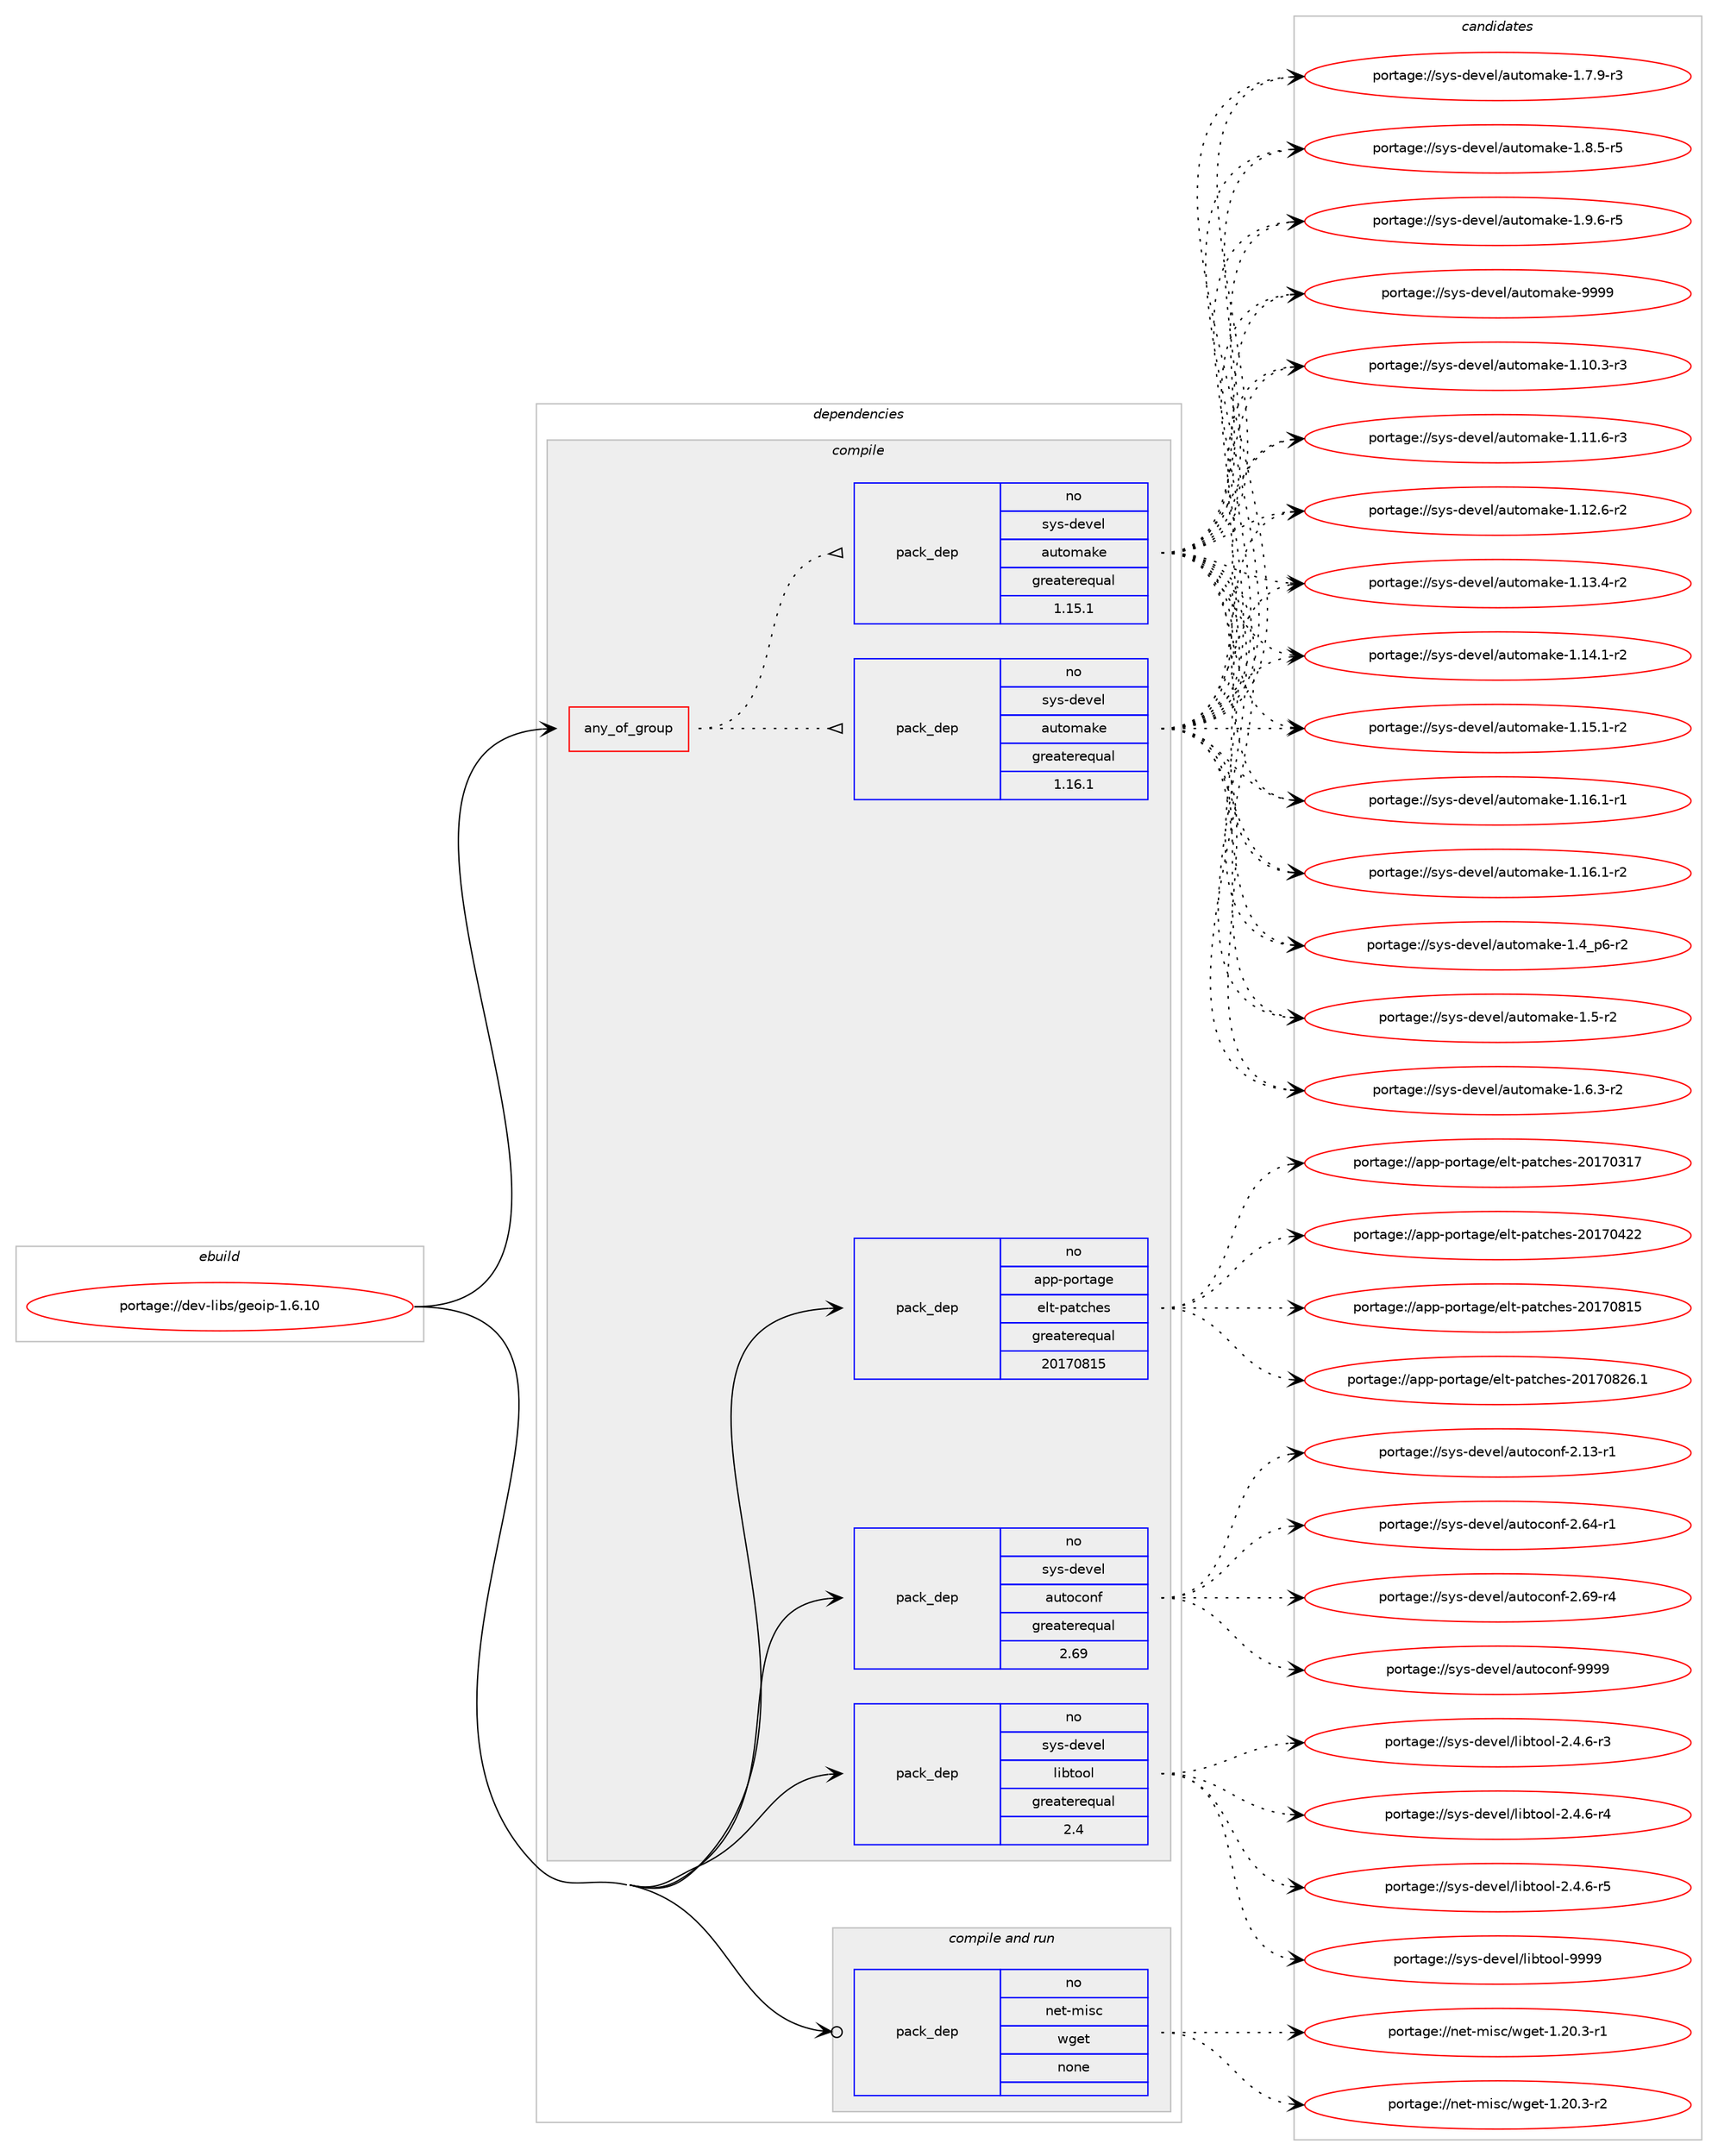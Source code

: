 digraph prolog {

# *************
# Graph options
# *************

newrank=true;
concentrate=true;
compound=true;
graph [rankdir=LR,fontname=Helvetica,fontsize=10,ranksep=1.5];#, ranksep=2.5, nodesep=0.2];
edge  [arrowhead=vee];
node  [fontname=Helvetica,fontsize=10];

# **********
# The ebuild
# **********

subgraph cluster_leftcol {
color=gray;
rank=same;
label=<<i>ebuild</i>>;
id [label="portage://dev-libs/geoip-1.6.10", color=red, width=4, href="../dev-libs/geoip-1.6.10.svg"];
}

# ****************
# The dependencies
# ****************

subgraph cluster_midcol {
color=gray;
label=<<i>dependencies</i>>;
subgraph cluster_compile {
fillcolor="#eeeeee";
style=filled;
label=<<i>compile</i>>;
subgraph any2856 {
dependency98800 [label=<<TABLE BORDER="0" CELLBORDER="1" CELLSPACING="0" CELLPADDING="4"><TR><TD CELLPADDING="10">any_of_group</TD></TR></TABLE>>, shape=none, color=red];subgraph pack75191 {
dependency98801 [label=<<TABLE BORDER="0" CELLBORDER="1" CELLSPACING="0" CELLPADDING="4" WIDTH="220"><TR><TD ROWSPAN="6" CELLPADDING="30">pack_dep</TD></TR><TR><TD WIDTH="110">no</TD></TR><TR><TD>sys-devel</TD></TR><TR><TD>automake</TD></TR><TR><TD>greaterequal</TD></TR><TR><TD>1.16.1</TD></TR></TABLE>>, shape=none, color=blue];
}
dependency98800:e -> dependency98801:w [weight=20,style="dotted",arrowhead="oinv"];
subgraph pack75192 {
dependency98802 [label=<<TABLE BORDER="0" CELLBORDER="1" CELLSPACING="0" CELLPADDING="4" WIDTH="220"><TR><TD ROWSPAN="6" CELLPADDING="30">pack_dep</TD></TR><TR><TD WIDTH="110">no</TD></TR><TR><TD>sys-devel</TD></TR><TR><TD>automake</TD></TR><TR><TD>greaterequal</TD></TR><TR><TD>1.15.1</TD></TR></TABLE>>, shape=none, color=blue];
}
dependency98800:e -> dependency98802:w [weight=20,style="dotted",arrowhead="oinv"];
}
id:e -> dependency98800:w [weight=20,style="solid",arrowhead="vee"];
subgraph pack75193 {
dependency98803 [label=<<TABLE BORDER="0" CELLBORDER="1" CELLSPACING="0" CELLPADDING="4" WIDTH="220"><TR><TD ROWSPAN="6" CELLPADDING="30">pack_dep</TD></TR><TR><TD WIDTH="110">no</TD></TR><TR><TD>app-portage</TD></TR><TR><TD>elt-patches</TD></TR><TR><TD>greaterequal</TD></TR><TR><TD>20170815</TD></TR></TABLE>>, shape=none, color=blue];
}
id:e -> dependency98803:w [weight=20,style="solid",arrowhead="vee"];
subgraph pack75194 {
dependency98804 [label=<<TABLE BORDER="0" CELLBORDER="1" CELLSPACING="0" CELLPADDING="4" WIDTH="220"><TR><TD ROWSPAN="6" CELLPADDING="30">pack_dep</TD></TR><TR><TD WIDTH="110">no</TD></TR><TR><TD>sys-devel</TD></TR><TR><TD>autoconf</TD></TR><TR><TD>greaterequal</TD></TR><TR><TD>2.69</TD></TR></TABLE>>, shape=none, color=blue];
}
id:e -> dependency98804:w [weight=20,style="solid",arrowhead="vee"];
subgraph pack75195 {
dependency98805 [label=<<TABLE BORDER="0" CELLBORDER="1" CELLSPACING="0" CELLPADDING="4" WIDTH="220"><TR><TD ROWSPAN="6" CELLPADDING="30">pack_dep</TD></TR><TR><TD WIDTH="110">no</TD></TR><TR><TD>sys-devel</TD></TR><TR><TD>libtool</TD></TR><TR><TD>greaterequal</TD></TR><TR><TD>2.4</TD></TR></TABLE>>, shape=none, color=blue];
}
id:e -> dependency98805:w [weight=20,style="solid",arrowhead="vee"];
}
subgraph cluster_compileandrun {
fillcolor="#eeeeee";
style=filled;
label=<<i>compile and run</i>>;
subgraph pack75196 {
dependency98806 [label=<<TABLE BORDER="0" CELLBORDER="1" CELLSPACING="0" CELLPADDING="4" WIDTH="220"><TR><TD ROWSPAN="6" CELLPADDING="30">pack_dep</TD></TR><TR><TD WIDTH="110">no</TD></TR><TR><TD>net-misc</TD></TR><TR><TD>wget</TD></TR><TR><TD>none</TD></TR><TR><TD></TD></TR></TABLE>>, shape=none, color=blue];
}
id:e -> dependency98806:w [weight=20,style="solid",arrowhead="odotvee"];
}
subgraph cluster_run {
fillcolor="#eeeeee";
style=filled;
label=<<i>run</i>>;
}
}

# **************
# The candidates
# **************

subgraph cluster_choices {
rank=same;
color=gray;
label=<<i>candidates</i>>;

subgraph choice75191 {
color=black;
nodesep=1;
choiceportage11512111545100101118101108479711711611110997107101454946494846514511451 [label="portage://sys-devel/automake-1.10.3-r3", color=red, width=4,href="../sys-devel/automake-1.10.3-r3.svg"];
choiceportage11512111545100101118101108479711711611110997107101454946494946544511451 [label="portage://sys-devel/automake-1.11.6-r3", color=red, width=4,href="../sys-devel/automake-1.11.6-r3.svg"];
choiceportage11512111545100101118101108479711711611110997107101454946495046544511450 [label="portage://sys-devel/automake-1.12.6-r2", color=red, width=4,href="../sys-devel/automake-1.12.6-r2.svg"];
choiceportage11512111545100101118101108479711711611110997107101454946495146524511450 [label="portage://sys-devel/automake-1.13.4-r2", color=red, width=4,href="../sys-devel/automake-1.13.4-r2.svg"];
choiceportage11512111545100101118101108479711711611110997107101454946495246494511450 [label="portage://sys-devel/automake-1.14.1-r2", color=red, width=4,href="../sys-devel/automake-1.14.1-r2.svg"];
choiceportage11512111545100101118101108479711711611110997107101454946495346494511450 [label="portage://sys-devel/automake-1.15.1-r2", color=red, width=4,href="../sys-devel/automake-1.15.1-r2.svg"];
choiceportage11512111545100101118101108479711711611110997107101454946495446494511449 [label="portage://sys-devel/automake-1.16.1-r1", color=red, width=4,href="../sys-devel/automake-1.16.1-r1.svg"];
choiceportage11512111545100101118101108479711711611110997107101454946495446494511450 [label="portage://sys-devel/automake-1.16.1-r2", color=red, width=4,href="../sys-devel/automake-1.16.1-r2.svg"];
choiceportage115121115451001011181011084797117116111109971071014549465295112544511450 [label="portage://sys-devel/automake-1.4_p6-r2", color=red, width=4,href="../sys-devel/automake-1.4_p6-r2.svg"];
choiceportage11512111545100101118101108479711711611110997107101454946534511450 [label="portage://sys-devel/automake-1.5-r2", color=red, width=4,href="../sys-devel/automake-1.5-r2.svg"];
choiceportage115121115451001011181011084797117116111109971071014549465446514511450 [label="portage://sys-devel/automake-1.6.3-r2", color=red, width=4,href="../sys-devel/automake-1.6.3-r2.svg"];
choiceportage115121115451001011181011084797117116111109971071014549465546574511451 [label="portage://sys-devel/automake-1.7.9-r3", color=red, width=4,href="../sys-devel/automake-1.7.9-r3.svg"];
choiceportage115121115451001011181011084797117116111109971071014549465646534511453 [label="portage://sys-devel/automake-1.8.5-r5", color=red, width=4,href="../sys-devel/automake-1.8.5-r5.svg"];
choiceportage115121115451001011181011084797117116111109971071014549465746544511453 [label="portage://sys-devel/automake-1.9.6-r5", color=red, width=4,href="../sys-devel/automake-1.9.6-r5.svg"];
choiceportage115121115451001011181011084797117116111109971071014557575757 [label="portage://sys-devel/automake-9999", color=red, width=4,href="../sys-devel/automake-9999.svg"];
dependency98801:e -> choiceportage11512111545100101118101108479711711611110997107101454946494846514511451:w [style=dotted,weight="100"];
dependency98801:e -> choiceportage11512111545100101118101108479711711611110997107101454946494946544511451:w [style=dotted,weight="100"];
dependency98801:e -> choiceportage11512111545100101118101108479711711611110997107101454946495046544511450:w [style=dotted,weight="100"];
dependency98801:e -> choiceportage11512111545100101118101108479711711611110997107101454946495146524511450:w [style=dotted,weight="100"];
dependency98801:e -> choiceportage11512111545100101118101108479711711611110997107101454946495246494511450:w [style=dotted,weight="100"];
dependency98801:e -> choiceportage11512111545100101118101108479711711611110997107101454946495346494511450:w [style=dotted,weight="100"];
dependency98801:e -> choiceportage11512111545100101118101108479711711611110997107101454946495446494511449:w [style=dotted,weight="100"];
dependency98801:e -> choiceportage11512111545100101118101108479711711611110997107101454946495446494511450:w [style=dotted,weight="100"];
dependency98801:e -> choiceportage115121115451001011181011084797117116111109971071014549465295112544511450:w [style=dotted,weight="100"];
dependency98801:e -> choiceportage11512111545100101118101108479711711611110997107101454946534511450:w [style=dotted,weight="100"];
dependency98801:e -> choiceportage115121115451001011181011084797117116111109971071014549465446514511450:w [style=dotted,weight="100"];
dependency98801:e -> choiceportage115121115451001011181011084797117116111109971071014549465546574511451:w [style=dotted,weight="100"];
dependency98801:e -> choiceportage115121115451001011181011084797117116111109971071014549465646534511453:w [style=dotted,weight="100"];
dependency98801:e -> choiceportage115121115451001011181011084797117116111109971071014549465746544511453:w [style=dotted,weight="100"];
dependency98801:e -> choiceportage115121115451001011181011084797117116111109971071014557575757:w [style=dotted,weight="100"];
}
subgraph choice75192 {
color=black;
nodesep=1;
choiceportage11512111545100101118101108479711711611110997107101454946494846514511451 [label="portage://sys-devel/automake-1.10.3-r3", color=red, width=4,href="../sys-devel/automake-1.10.3-r3.svg"];
choiceportage11512111545100101118101108479711711611110997107101454946494946544511451 [label="portage://sys-devel/automake-1.11.6-r3", color=red, width=4,href="../sys-devel/automake-1.11.6-r3.svg"];
choiceportage11512111545100101118101108479711711611110997107101454946495046544511450 [label="portage://sys-devel/automake-1.12.6-r2", color=red, width=4,href="../sys-devel/automake-1.12.6-r2.svg"];
choiceportage11512111545100101118101108479711711611110997107101454946495146524511450 [label="portage://sys-devel/automake-1.13.4-r2", color=red, width=4,href="../sys-devel/automake-1.13.4-r2.svg"];
choiceportage11512111545100101118101108479711711611110997107101454946495246494511450 [label="portage://sys-devel/automake-1.14.1-r2", color=red, width=4,href="../sys-devel/automake-1.14.1-r2.svg"];
choiceportage11512111545100101118101108479711711611110997107101454946495346494511450 [label="portage://sys-devel/automake-1.15.1-r2", color=red, width=4,href="../sys-devel/automake-1.15.1-r2.svg"];
choiceportage11512111545100101118101108479711711611110997107101454946495446494511449 [label="portage://sys-devel/automake-1.16.1-r1", color=red, width=4,href="../sys-devel/automake-1.16.1-r1.svg"];
choiceportage11512111545100101118101108479711711611110997107101454946495446494511450 [label="portage://sys-devel/automake-1.16.1-r2", color=red, width=4,href="../sys-devel/automake-1.16.1-r2.svg"];
choiceportage115121115451001011181011084797117116111109971071014549465295112544511450 [label="portage://sys-devel/automake-1.4_p6-r2", color=red, width=4,href="../sys-devel/automake-1.4_p6-r2.svg"];
choiceportage11512111545100101118101108479711711611110997107101454946534511450 [label="portage://sys-devel/automake-1.5-r2", color=red, width=4,href="../sys-devel/automake-1.5-r2.svg"];
choiceportage115121115451001011181011084797117116111109971071014549465446514511450 [label="portage://sys-devel/automake-1.6.3-r2", color=red, width=4,href="../sys-devel/automake-1.6.3-r2.svg"];
choiceportage115121115451001011181011084797117116111109971071014549465546574511451 [label="portage://sys-devel/automake-1.7.9-r3", color=red, width=4,href="../sys-devel/automake-1.7.9-r3.svg"];
choiceportage115121115451001011181011084797117116111109971071014549465646534511453 [label="portage://sys-devel/automake-1.8.5-r5", color=red, width=4,href="../sys-devel/automake-1.8.5-r5.svg"];
choiceportage115121115451001011181011084797117116111109971071014549465746544511453 [label="portage://sys-devel/automake-1.9.6-r5", color=red, width=4,href="../sys-devel/automake-1.9.6-r5.svg"];
choiceportage115121115451001011181011084797117116111109971071014557575757 [label="portage://sys-devel/automake-9999", color=red, width=4,href="../sys-devel/automake-9999.svg"];
dependency98802:e -> choiceportage11512111545100101118101108479711711611110997107101454946494846514511451:w [style=dotted,weight="100"];
dependency98802:e -> choiceportage11512111545100101118101108479711711611110997107101454946494946544511451:w [style=dotted,weight="100"];
dependency98802:e -> choiceportage11512111545100101118101108479711711611110997107101454946495046544511450:w [style=dotted,weight="100"];
dependency98802:e -> choiceportage11512111545100101118101108479711711611110997107101454946495146524511450:w [style=dotted,weight="100"];
dependency98802:e -> choiceportage11512111545100101118101108479711711611110997107101454946495246494511450:w [style=dotted,weight="100"];
dependency98802:e -> choiceportage11512111545100101118101108479711711611110997107101454946495346494511450:w [style=dotted,weight="100"];
dependency98802:e -> choiceportage11512111545100101118101108479711711611110997107101454946495446494511449:w [style=dotted,weight="100"];
dependency98802:e -> choiceportage11512111545100101118101108479711711611110997107101454946495446494511450:w [style=dotted,weight="100"];
dependency98802:e -> choiceportage115121115451001011181011084797117116111109971071014549465295112544511450:w [style=dotted,weight="100"];
dependency98802:e -> choiceportage11512111545100101118101108479711711611110997107101454946534511450:w [style=dotted,weight="100"];
dependency98802:e -> choiceportage115121115451001011181011084797117116111109971071014549465446514511450:w [style=dotted,weight="100"];
dependency98802:e -> choiceportage115121115451001011181011084797117116111109971071014549465546574511451:w [style=dotted,weight="100"];
dependency98802:e -> choiceportage115121115451001011181011084797117116111109971071014549465646534511453:w [style=dotted,weight="100"];
dependency98802:e -> choiceportage115121115451001011181011084797117116111109971071014549465746544511453:w [style=dotted,weight="100"];
dependency98802:e -> choiceportage115121115451001011181011084797117116111109971071014557575757:w [style=dotted,weight="100"];
}
subgraph choice75193 {
color=black;
nodesep=1;
choiceportage97112112451121111141169710310147101108116451129711699104101115455048495548514955 [label="portage://app-portage/elt-patches-20170317", color=red, width=4,href="../app-portage/elt-patches-20170317.svg"];
choiceportage97112112451121111141169710310147101108116451129711699104101115455048495548525050 [label="portage://app-portage/elt-patches-20170422", color=red, width=4,href="../app-portage/elt-patches-20170422.svg"];
choiceportage97112112451121111141169710310147101108116451129711699104101115455048495548564953 [label="portage://app-portage/elt-patches-20170815", color=red, width=4,href="../app-portage/elt-patches-20170815.svg"];
choiceportage971121124511211111411697103101471011081164511297116991041011154550484955485650544649 [label="portage://app-portage/elt-patches-20170826.1", color=red, width=4,href="../app-portage/elt-patches-20170826.1.svg"];
dependency98803:e -> choiceportage97112112451121111141169710310147101108116451129711699104101115455048495548514955:w [style=dotted,weight="100"];
dependency98803:e -> choiceportage97112112451121111141169710310147101108116451129711699104101115455048495548525050:w [style=dotted,weight="100"];
dependency98803:e -> choiceportage97112112451121111141169710310147101108116451129711699104101115455048495548564953:w [style=dotted,weight="100"];
dependency98803:e -> choiceportage971121124511211111411697103101471011081164511297116991041011154550484955485650544649:w [style=dotted,weight="100"];
}
subgraph choice75194 {
color=black;
nodesep=1;
choiceportage1151211154510010111810110847971171161119911111010245504649514511449 [label="portage://sys-devel/autoconf-2.13-r1", color=red, width=4,href="../sys-devel/autoconf-2.13-r1.svg"];
choiceportage1151211154510010111810110847971171161119911111010245504654524511449 [label="portage://sys-devel/autoconf-2.64-r1", color=red, width=4,href="../sys-devel/autoconf-2.64-r1.svg"];
choiceportage1151211154510010111810110847971171161119911111010245504654574511452 [label="portage://sys-devel/autoconf-2.69-r4", color=red, width=4,href="../sys-devel/autoconf-2.69-r4.svg"];
choiceportage115121115451001011181011084797117116111991111101024557575757 [label="portage://sys-devel/autoconf-9999", color=red, width=4,href="../sys-devel/autoconf-9999.svg"];
dependency98804:e -> choiceportage1151211154510010111810110847971171161119911111010245504649514511449:w [style=dotted,weight="100"];
dependency98804:e -> choiceportage1151211154510010111810110847971171161119911111010245504654524511449:w [style=dotted,weight="100"];
dependency98804:e -> choiceportage1151211154510010111810110847971171161119911111010245504654574511452:w [style=dotted,weight="100"];
dependency98804:e -> choiceportage115121115451001011181011084797117116111991111101024557575757:w [style=dotted,weight="100"];
}
subgraph choice75195 {
color=black;
nodesep=1;
choiceportage1151211154510010111810110847108105981161111111084550465246544511451 [label="portage://sys-devel/libtool-2.4.6-r3", color=red, width=4,href="../sys-devel/libtool-2.4.6-r3.svg"];
choiceportage1151211154510010111810110847108105981161111111084550465246544511452 [label="portage://sys-devel/libtool-2.4.6-r4", color=red, width=4,href="../sys-devel/libtool-2.4.6-r4.svg"];
choiceportage1151211154510010111810110847108105981161111111084550465246544511453 [label="portage://sys-devel/libtool-2.4.6-r5", color=red, width=4,href="../sys-devel/libtool-2.4.6-r5.svg"];
choiceportage1151211154510010111810110847108105981161111111084557575757 [label="portage://sys-devel/libtool-9999", color=red, width=4,href="../sys-devel/libtool-9999.svg"];
dependency98805:e -> choiceportage1151211154510010111810110847108105981161111111084550465246544511451:w [style=dotted,weight="100"];
dependency98805:e -> choiceportage1151211154510010111810110847108105981161111111084550465246544511452:w [style=dotted,weight="100"];
dependency98805:e -> choiceportage1151211154510010111810110847108105981161111111084550465246544511453:w [style=dotted,weight="100"];
dependency98805:e -> choiceportage1151211154510010111810110847108105981161111111084557575757:w [style=dotted,weight="100"];
}
subgraph choice75196 {
color=black;
nodesep=1;
choiceportage110101116451091051159947119103101116454946504846514511449 [label="portage://net-misc/wget-1.20.3-r1", color=red, width=4,href="../net-misc/wget-1.20.3-r1.svg"];
choiceportage110101116451091051159947119103101116454946504846514511450 [label="portage://net-misc/wget-1.20.3-r2", color=red, width=4,href="../net-misc/wget-1.20.3-r2.svg"];
dependency98806:e -> choiceportage110101116451091051159947119103101116454946504846514511449:w [style=dotted,weight="100"];
dependency98806:e -> choiceportage110101116451091051159947119103101116454946504846514511450:w [style=dotted,weight="100"];
}
}

}
